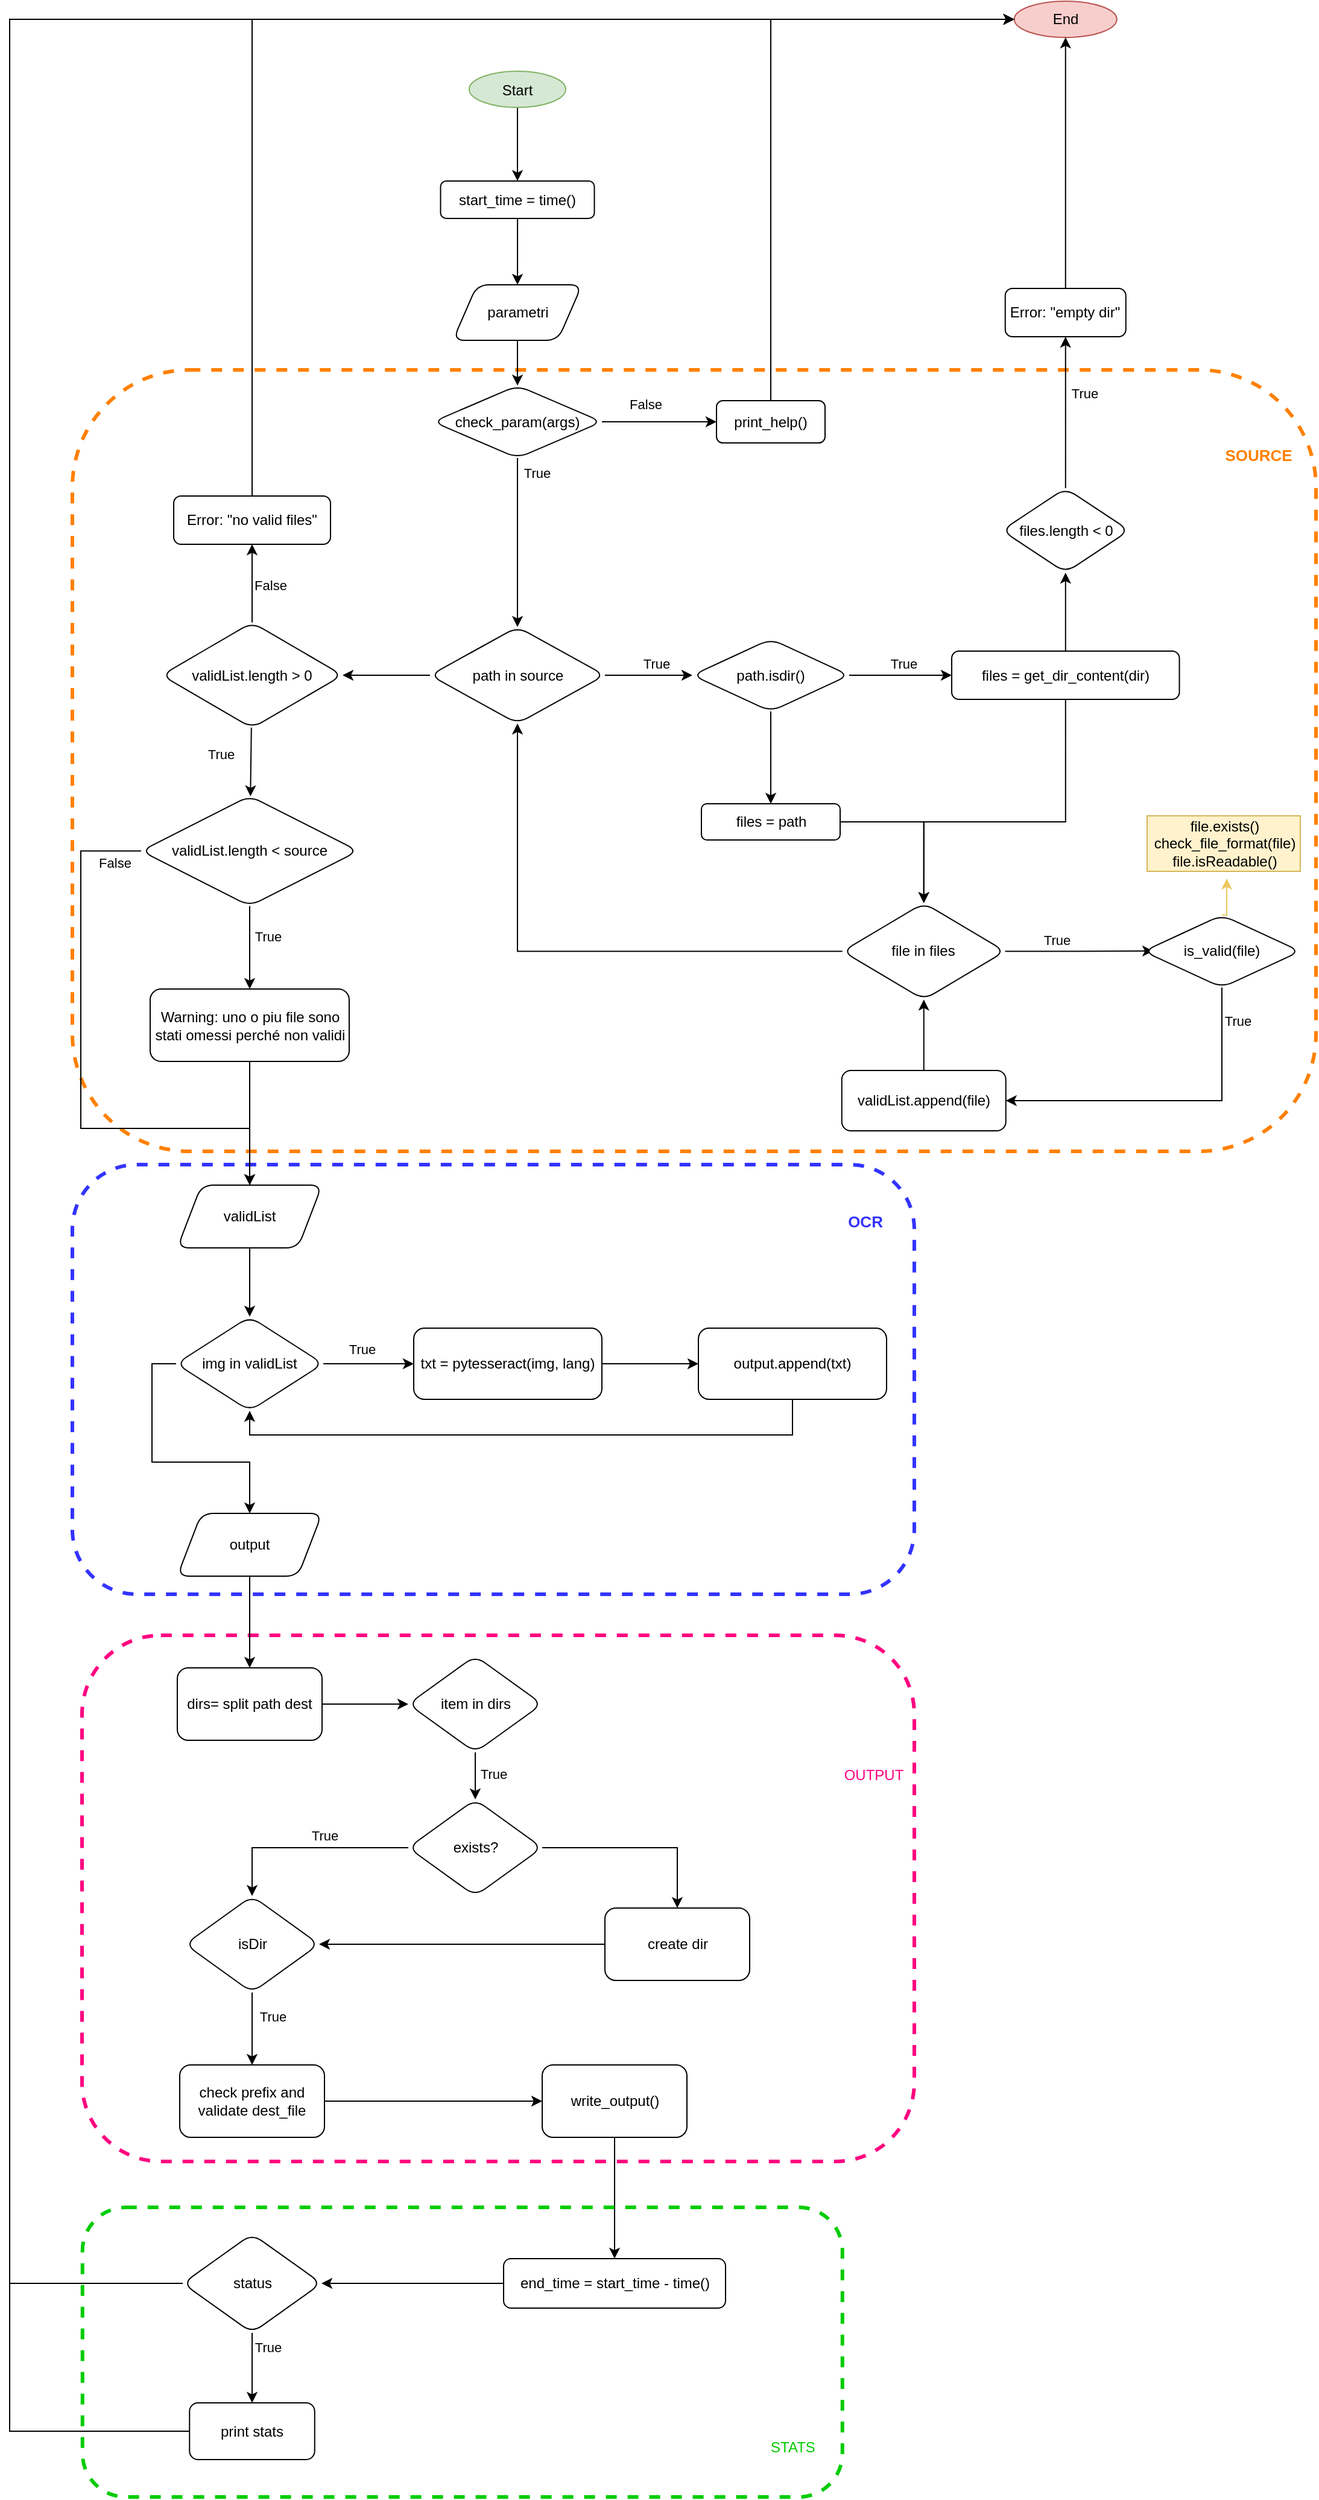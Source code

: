 <mxfile version="14.6.5" type="device"><diagram id="TkqrNkrm5r01jxr1-3gl" name="Page-1"><mxGraphModel dx="1422" dy="796" grid="1" gridSize="10" guides="1" tooltips="1" connect="1" arrows="1" fold="1" page="1" pageScale="1" pageWidth="1169" pageHeight="827" math="0" shadow="0"><root><mxCell id="0"/><mxCell id="1" parent="0"/><mxCell id="EfdA85_-IMZpigupaMLi-171" value="" style="group" vertex="1" connectable="0" parent="1"><mxGeometry x="512" y="1204" width="698" height="356" as="geometry"/></mxCell><mxCell id="EfdA85_-IMZpigupaMLi-1" value="" style="whiteSpace=wrap;html=1;rounded=1;fillColor=none;dashed=1;strokeWidth=3;strokeColor=#3333FF;" vertex="1" parent="EfdA85_-IMZpigupaMLi-171"><mxGeometry width="698" height="356" as="geometry"/></mxCell><mxCell id="EfdA85_-IMZpigupaMLi-72" value="&lt;span&gt;&lt;font size=&quot;1&quot; color=&quot;#3333ff&quot;&gt;&lt;b style=&quot;font-size: 13px&quot;&gt;OCR&lt;/b&gt;&lt;/font&gt;&lt;/span&gt;" style="text;html=1;resizable=0;autosize=1;align=center;verticalAlign=middle;points=[];fillColor=none;strokeColor=none;rounded=0;dashed=1;" vertex="1" parent="EfdA85_-IMZpigupaMLi-171"><mxGeometry x="637.88" y="37" width="39" height="19" as="geometry"/></mxCell><mxCell id="EfdA85_-IMZpigupaMLi-170" value="" style="group" vertex="1" connectable="0" parent="1"><mxGeometry x="512" y="545.5" width="1031" height="647.5" as="geometry"/></mxCell><mxCell id="EfdA85_-IMZpigupaMLi-2" value="" style="whiteSpace=wrap;html=1;rounded=1;fillColor=none;dashed=1;strokeColor=#FF8000;strokeWidth=3;" vertex="1" parent="EfdA85_-IMZpigupaMLi-170"><mxGeometry width="1031" height="647.5" as="geometry"/></mxCell><mxCell id="EfdA85_-IMZpigupaMLi-38" value="&lt;font color=&quot;#ff8000&quot;&gt;&lt;span style=&quot;font-size: 13px&quot;&gt;&lt;b&gt;SOURCE&lt;/b&gt;&lt;/span&gt;&lt;/font&gt;" style="text;html=1;resizable=0;autosize=1;align=center;verticalAlign=middle;points=[];fillColor=none;strokeColor=none;rounded=0;dashed=1;rotation=0;" vertex="1" parent="EfdA85_-IMZpigupaMLi-170"><mxGeometry x="948" y="60.5" width="70" height="20" as="geometry"/></mxCell><mxCell id="EfdA85_-IMZpigupaMLi-169" value="" style="group" vertex="1" connectable="0" parent="1"><mxGeometry x="520" y="1594" width="690" height="436" as="geometry"/></mxCell><mxCell id="EfdA85_-IMZpigupaMLi-167" value="" style="whiteSpace=wrap;html=1;rounded=1;fillColor=none;dashed=1;strokeWidth=3;strokeColor=#FF0080;" vertex="1" parent="EfdA85_-IMZpigupaMLi-169"><mxGeometry width="690" height="436" as="geometry"/></mxCell><mxCell id="EfdA85_-IMZpigupaMLi-168" value="OUTPUT" style="text;html=1;align=center;verticalAlign=middle;resizable=0;points=[];autosize=1;strokeColor=none;fontColor=#FF0080;" vertex="1" parent="EfdA85_-IMZpigupaMLi-169"><mxGeometry x="625.745" y="106" width="60" height="20" as="geometry"/></mxCell><mxCell id="EfdA85_-IMZpigupaMLi-3" value="" style="edgeStyle=orthogonalEdgeStyle;rounded=0;orthogonalLoop=1;jettySize=auto;html=1;entryX=0.5;entryY=0;entryDx=0;entryDy=0;" edge="1" parent="1" source="EfdA85_-IMZpigupaMLi-4" target="EfdA85_-IMZpigupaMLi-68"><mxGeometry relative="1" as="geometry"><mxPoint x="878.5" y="508.5" as="targetPoint"/></mxGeometry></mxCell><mxCell id="EfdA85_-IMZpigupaMLi-4" value="Start" style="ellipse;fillColor=#d5e8d4;strokeColor=#82b366;" vertex="1" parent="1"><mxGeometry x="841" y="298" width="80" height="30" as="geometry"/></mxCell><mxCell id="EfdA85_-IMZpigupaMLi-5" value="" style="edgeStyle=orthogonalEdgeStyle;rounded=0;orthogonalLoop=1;jettySize=auto;html=1;" edge="1" parent="1" source="EfdA85_-IMZpigupaMLi-6" target="EfdA85_-IMZpigupaMLi-11"><mxGeometry relative="1" as="geometry"/></mxCell><mxCell id="EfdA85_-IMZpigupaMLi-6" value="parametri" style="shape=parallelogram;perimeter=parallelogramPerimeter;whiteSpace=wrap;html=1;fixedSize=1;rounded=1;" vertex="1" parent="1"><mxGeometry x="827.5" y="475" width="107" height="46" as="geometry"/></mxCell><mxCell id="EfdA85_-IMZpigupaMLi-7" value="" style="edgeStyle=orthogonalEdgeStyle;rounded=0;orthogonalLoop=1;jettySize=auto;html=1;entryX=0.5;entryY=0;entryDx=0;entryDy=0;exitX=0.5;exitY=1;exitDx=0;exitDy=0;" edge="1" parent="1" source="EfdA85_-IMZpigupaMLi-11" target="EfdA85_-IMZpigupaMLi-18"><mxGeometry relative="1" as="geometry"><mxPoint x="891" y="556" as="sourcePoint"/><mxPoint x="891" y="618.5" as="targetPoint"/></mxGeometry></mxCell><mxCell id="EfdA85_-IMZpigupaMLi-8" value="True" style="edgeLabel;html=1;align=center;verticalAlign=middle;resizable=0;points=[];" vertex="1" connectable="0" parent="EfdA85_-IMZpigupaMLi-7"><mxGeometry x="-0.307" y="2" relative="1" as="geometry"><mxPoint x="14" y="-36.5" as="offset"/></mxGeometry></mxCell><mxCell id="EfdA85_-IMZpigupaMLi-9" style="edgeStyle=orthogonalEdgeStyle;rounded=0;orthogonalLoop=1;jettySize=auto;html=1;exitX=1;exitY=0.5;exitDx=0;exitDy=0;entryX=0;entryY=0.5;entryDx=0;entryDy=0;fontColor=#000000;" edge="1" parent="1" source="EfdA85_-IMZpigupaMLi-11" target="EfdA85_-IMZpigupaMLi-13"><mxGeometry relative="1" as="geometry"/></mxCell><mxCell id="EfdA85_-IMZpigupaMLi-10" value="False" style="edgeLabel;html=1;align=center;verticalAlign=middle;resizable=0;points=[];fontColor=#000000;" vertex="1" connectable="0" parent="EfdA85_-IMZpigupaMLi-9"><mxGeometry x="-0.305" y="3" relative="1" as="geometry"><mxPoint x="3" y="-11.5" as="offset"/></mxGeometry></mxCell><mxCell id="EfdA85_-IMZpigupaMLi-11" value="check_param(args)" style="rhombus;whiteSpace=wrap;html=1;rounded=1;" vertex="1" parent="1"><mxGeometry x="811" y="558.5" width="140" height="60" as="geometry"/></mxCell><mxCell id="EfdA85_-IMZpigupaMLi-12" value="" style="edgeStyle=orthogonalEdgeStyle;rounded=0;orthogonalLoop=1;jettySize=auto;html=1;exitX=0.5;exitY=0;exitDx=0;exitDy=0;entryX=0;entryY=0.5;entryDx=0;entryDy=0;" edge="1" parent="1" source="EfdA85_-IMZpigupaMLi-13" target="EfdA85_-IMZpigupaMLi-14"><mxGeometry relative="1" as="geometry"><mxPoint x="1371" y="431" as="targetPoint"/><Array as="points"><mxPoint x="1091" y="255"/></Array></mxGeometry></mxCell><mxCell id="EfdA85_-IMZpigupaMLi-13" value="print_help()" style="whiteSpace=wrap;html=1;rounded=1;" vertex="1" parent="1"><mxGeometry x="1046" y="571" width="90" height="35" as="geometry"/></mxCell><mxCell id="EfdA85_-IMZpigupaMLi-14" value="End" style="ellipse;whiteSpace=wrap;html=1;rounded=1;fillColor=#f8cecc;strokeColor=#b85450;" vertex="1" parent="1"><mxGeometry x="1292.89" y="240" width="85" height="30" as="geometry"/></mxCell><mxCell id="EfdA85_-IMZpigupaMLi-15" value="" style="edgeStyle=orthogonalEdgeStyle;rounded=0;orthogonalLoop=1;jettySize=auto;html=1;" edge="1" parent="1" source="EfdA85_-IMZpigupaMLi-18" target="EfdA85_-IMZpigupaMLi-22"><mxGeometry relative="1" as="geometry"><Array as="points"><mxPoint x="981" y="798.5"/><mxPoint x="981" y="798.5"/></Array></mxGeometry></mxCell><mxCell id="EfdA85_-IMZpigupaMLi-16" value="True" style="edgeLabel;html=1;align=center;verticalAlign=middle;resizable=0;points=[];" vertex="1" connectable="0" parent="EfdA85_-IMZpigupaMLi-15"><mxGeometry x="-0.248" y="1" relative="1" as="geometry"><mxPoint x="15" y="-9" as="offset"/></mxGeometry></mxCell><mxCell id="EfdA85_-IMZpigupaMLi-17" style="edgeStyle=orthogonalEdgeStyle;rounded=0;orthogonalLoop=1;jettySize=auto;html=1;exitX=0;exitY=0.5;exitDx=0;exitDy=0;entryX=1;entryY=0.5;entryDx=0;entryDy=0;fontColor=#000000;" edge="1" parent="1" source="EfdA85_-IMZpigupaMLi-18" target="EfdA85_-IMZpigupaMLi-43"><mxGeometry relative="1" as="geometry"/></mxCell><mxCell id="EfdA85_-IMZpigupaMLi-18" value="path in source" style="rhombus;whiteSpace=wrap;html=1;rounded=1;" vertex="1" parent="1"><mxGeometry x="808.5" y="758.5" width="145" height="80" as="geometry"/></mxCell><mxCell id="EfdA85_-IMZpigupaMLi-19" value="" style="edgeStyle=orthogonalEdgeStyle;rounded=0;orthogonalLoop=1;jettySize=auto;html=1;entryX=0;entryY=0.5;entryDx=0;entryDy=0;" edge="1" parent="1" source="EfdA85_-IMZpigupaMLi-22" target="EfdA85_-IMZpigupaMLi-54"><mxGeometry relative="1" as="geometry"><mxPoint x="1270.782" y="798.5" as="targetPoint"/><Array as="points"><mxPoint x="1241" y="799"/></Array></mxGeometry></mxCell><mxCell id="EfdA85_-IMZpigupaMLi-20" value="True" style="edgeLabel;html=1;align=center;verticalAlign=middle;resizable=0;points=[];" vertex="1" connectable="0" parent="EfdA85_-IMZpigupaMLi-19"><mxGeometry x="-0.29" y="-3" relative="1" as="geometry"><mxPoint x="15" y="-13" as="offset"/></mxGeometry></mxCell><mxCell id="EfdA85_-IMZpigupaMLi-21" value="" style="edgeStyle=orthogonalEdgeStyle;rounded=0;orthogonalLoop=1;jettySize=auto;html=1;fontColor=#000000;" edge="1" parent="1" source="EfdA85_-IMZpigupaMLi-22" target="EfdA85_-IMZpigupaMLi-59"><mxGeometry relative="1" as="geometry"/></mxCell><mxCell id="EfdA85_-IMZpigupaMLi-22" value="path.isdir()" style="rhombus;whiteSpace=wrap;html=1;rounded=1;" vertex="1" parent="1"><mxGeometry x="1026" y="768.5" width="130" height="60" as="geometry"/></mxCell><mxCell id="EfdA85_-IMZpigupaMLi-23" value="" style="edgeStyle=orthogonalEdgeStyle;rounded=0;orthogonalLoop=1;jettySize=auto;html=1;exitX=0.5;exitY=1;exitDx=0;exitDy=0;entryX=0.5;entryY=0;entryDx=0;entryDy=0;" edge="1" parent="1" source="EfdA85_-IMZpigupaMLi-54" target="EfdA85_-IMZpigupaMLi-31"><mxGeometry relative="1" as="geometry"><mxPoint x="1305.99" y="842.25" as="sourcePoint"/><mxPoint x="1217" y="987" as="targetPoint"/><Array as="points"><mxPoint x="1335" y="920"/><mxPoint x="1218" y="920"/></Array></mxGeometry></mxCell><mxCell id="EfdA85_-IMZpigupaMLi-24" style="edgeStyle=orthogonalEdgeStyle;rounded=0;orthogonalLoop=1;jettySize=auto;html=1;exitX=0.5;exitY=0;exitDx=0;exitDy=0;entryX=0.5;entryY=1;entryDx=0;entryDy=0;" edge="1" parent="1" source="EfdA85_-IMZpigupaMLi-25" target="EfdA85_-IMZpigupaMLi-14"><mxGeometry relative="1" as="geometry"><mxPoint x="1371" y="431" as="targetPoint"/><Array as="points"/></mxGeometry></mxCell><mxCell id="EfdA85_-IMZpigupaMLi-25" value="Error: &quot;empty dir&quot;" style="whiteSpace=wrap;html=1;rounded=1;" vertex="1" parent="1"><mxGeometry x="1285.38" y="478" width="100" height="40" as="geometry"/></mxCell><mxCell id="EfdA85_-IMZpigupaMLi-26" value="" style="edgeStyle=orthogonalEdgeStyle;rounded=0;orthogonalLoop=1;jettySize=auto;html=1;fontColor=#000000;" edge="1" parent="1" source="EfdA85_-IMZpigupaMLi-27" target="EfdA85_-IMZpigupaMLi-64"><mxGeometry relative="1" as="geometry"/></mxCell><mxCell id="EfdA85_-IMZpigupaMLi-27" value="validList" style="shape=parallelogram;perimeter=parallelogramPerimeter;whiteSpace=wrap;html=1;fixedSize=1;rounded=1;" vertex="1" parent="1"><mxGeometry x="599" y="1221" width="120" height="52" as="geometry"/></mxCell><mxCell id="EfdA85_-IMZpigupaMLi-28" style="edgeStyle=orthogonalEdgeStyle;rounded=0;orthogonalLoop=1;jettySize=auto;html=1;entryX=0.062;entryY=0.496;entryDx=0;entryDy=0;entryPerimeter=0;" edge="1" parent="1" source="EfdA85_-IMZpigupaMLi-31" target="EfdA85_-IMZpigupaMLi-35"><mxGeometry relative="1" as="geometry"><mxPoint x="1353" y="1027.25" as="targetPoint"/></mxGeometry></mxCell><mxCell id="EfdA85_-IMZpigupaMLi-29" value="True" style="edgeLabel;html=1;align=center;verticalAlign=middle;resizable=0;points=[];" vertex="1" connectable="0" parent="EfdA85_-IMZpigupaMLi-28"><mxGeometry x="-0.392" y="3" relative="1" as="geometry"><mxPoint x="5" y="-7" as="offset"/></mxGeometry></mxCell><mxCell id="EfdA85_-IMZpigupaMLi-30" style="edgeStyle=orthogonalEdgeStyle;rounded=0;orthogonalLoop=1;jettySize=auto;html=1;exitX=0;exitY=0.5;exitDx=0;exitDy=0;entryX=0.5;entryY=1;entryDx=0;entryDy=0;fontColor=#000000;" edge="1" parent="1" source="EfdA85_-IMZpigupaMLi-31" target="EfdA85_-IMZpigupaMLi-18"><mxGeometry relative="1" as="geometry"/></mxCell><mxCell id="EfdA85_-IMZpigupaMLi-31" value="file in files" style="rhombus;whiteSpace=wrap;html=1;rounded=1;" vertex="1" parent="1"><mxGeometry x="1150.38" y="987.25" width="135" height="80" as="geometry"/></mxCell><mxCell id="EfdA85_-IMZpigupaMLi-32" value="" style="edgeStyle=orthogonalEdgeStyle;rounded=0;orthogonalLoop=1;jettySize=auto;html=1;entryX=1;entryY=0.5;entryDx=0;entryDy=0;exitX=0.5;exitY=1;exitDx=0;exitDy=0;" edge="1" parent="1" source="EfdA85_-IMZpigupaMLi-35" target="EfdA85_-IMZpigupaMLi-37"><mxGeometry relative="1" as="geometry"><mxPoint x="1418" y="1057.25" as="sourcePoint"/><Array as="points"/></mxGeometry></mxCell><mxCell id="EfdA85_-IMZpigupaMLi-33" value="True" style="edgeLabel;html=1;align=center;verticalAlign=middle;resizable=0;points=[];" vertex="1" connectable="0" parent="EfdA85_-IMZpigupaMLi-32"><mxGeometry x="-0.282" y="3" relative="1" as="geometry"><mxPoint x="17" y="-69.25" as="offset"/></mxGeometry></mxCell><mxCell id="EfdA85_-IMZpigupaMLi-34" style="edgeStyle=orthogonalEdgeStyle;rounded=0;orthogonalLoop=1;jettySize=auto;html=1;exitX=0.5;exitY=0;exitDx=0;exitDy=0;fontColor=#000000;strokeColor=#EBC85E;entryX=0.52;entryY=1.13;entryDx=0;entryDy=0;entryPerimeter=0;" edge="1" parent="1" source="EfdA85_-IMZpigupaMLi-35" target="EfdA85_-IMZpigupaMLi-60"><mxGeometry relative="1" as="geometry"><mxPoint x="1418" y="997.25" as="sourcePoint"/><mxPoint x="1418.5" y="963" as="targetPoint"/></mxGeometry></mxCell><mxCell id="EfdA85_-IMZpigupaMLi-35" value="is_valid(file)" style="rhombus;whiteSpace=wrap;html=1;rounded=1;" vertex="1" parent="1"><mxGeometry x="1400" y="997.25" width="130" height="60" as="geometry"/></mxCell><mxCell id="EfdA85_-IMZpigupaMLi-36" style="edgeStyle=orthogonalEdgeStyle;rounded=0;orthogonalLoop=1;jettySize=auto;html=1;exitX=0.5;exitY=0;exitDx=0;exitDy=0;entryX=0.5;entryY=1;entryDx=0;entryDy=0;fontColor=#000000;" edge="1" parent="1" source="EfdA85_-IMZpigupaMLi-37" target="EfdA85_-IMZpigupaMLi-31"><mxGeometry relative="1" as="geometry"/></mxCell><mxCell id="EfdA85_-IMZpigupaMLi-37" value="validList.append(file)" style="whiteSpace=wrap;html=1;rounded=1;" vertex="1" parent="1"><mxGeometry x="1149.88" y="1126" width="136" height="50" as="geometry"/></mxCell><mxCell id="EfdA85_-IMZpigupaMLi-39" style="edgeStyle=orthogonalEdgeStyle;rounded=0;orthogonalLoop=1;jettySize=auto;html=1;exitX=0.5;exitY=0;exitDx=0;exitDy=0;entryX=0.5;entryY=1;entryDx=0;entryDy=0;fontColor=#000000;" edge="1" parent="1" source="EfdA85_-IMZpigupaMLi-43" target="EfdA85_-IMZpigupaMLi-45"><mxGeometry relative="1" as="geometry"/></mxCell><mxCell id="EfdA85_-IMZpigupaMLi-40" value="False" style="edgeLabel;html=1;align=center;verticalAlign=middle;resizable=0;points=[];fontColor=#000000;" vertex="1" connectable="0" parent="EfdA85_-IMZpigupaMLi-39"><mxGeometry x="-0.911" relative="1" as="geometry"><mxPoint x="15" y="-27.75" as="offset"/></mxGeometry></mxCell><mxCell id="EfdA85_-IMZpigupaMLi-41" value="" style="rounded=0;orthogonalLoop=1;jettySize=auto;html=1;fontColor=#000000;" edge="1" parent="1" source="EfdA85_-IMZpigupaMLi-43" target="EfdA85_-IMZpigupaMLi-50"><mxGeometry relative="1" as="geometry"/></mxCell><mxCell id="EfdA85_-IMZpigupaMLi-42" value="True" style="edgeLabel;html=1;align=center;verticalAlign=middle;resizable=0;points=[];fontColor=#000000;" vertex="1" connectable="0" parent="EfdA85_-IMZpigupaMLi-41"><mxGeometry x="0.483" y="-2" relative="1" as="geometry"><mxPoint x="-23" y="-20.25" as="offset"/></mxGeometry></mxCell><mxCell id="EfdA85_-IMZpigupaMLi-43" value="validList.length &amp;gt; 0" style="rhombus;whiteSpace=wrap;html=1;rounded=1;" vertex="1" parent="1"><mxGeometry x="586" y="754.75" width="150" height="87.5" as="geometry"/></mxCell><mxCell id="EfdA85_-IMZpigupaMLi-44" style="edgeStyle=orthogonalEdgeStyle;rounded=0;orthogonalLoop=1;jettySize=auto;html=1;exitX=0.5;exitY=0;exitDx=0;exitDy=0;entryX=0;entryY=0.5;entryDx=0;entryDy=0;fontColor=#000000;" edge="1" parent="1" source="EfdA85_-IMZpigupaMLi-45" target="EfdA85_-IMZpigupaMLi-14"><mxGeometry relative="1" as="geometry"/></mxCell><mxCell id="EfdA85_-IMZpigupaMLi-45" value="Error: &quot;no valid files&quot;" style="whiteSpace=wrap;html=1;rounded=1;" vertex="1" parent="1"><mxGeometry x="596" y="650" width="130" height="40" as="geometry"/></mxCell><mxCell id="EfdA85_-IMZpigupaMLi-46" value="" style="rounded=0;orthogonalLoop=1;jettySize=auto;html=1;fontColor=#000000;" edge="1" parent="1" source="EfdA85_-IMZpigupaMLi-50" target="EfdA85_-IMZpigupaMLi-52"><mxGeometry relative="1" as="geometry"/></mxCell><mxCell id="EfdA85_-IMZpigupaMLi-47" value="True" style="edgeLabel;html=1;align=center;verticalAlign=middle;resizable=0;points=[];fontColor=#000000;" vertex="1" connectable="0" parent="EfdA85_-IMZpigupaMLi-46"><mxGeometry x="-0.288" y="2" relative="1" as="geometry"><mxPoint x="13" as="offset"/></mxGeometry></mxCell><mxCell id="EfdA85_-IMZpigupaMLi-48" style="edgeStyle=orthogonalEdgeStyle;rounded=0;orthogonalLoop=1;jettySize=auto;html=1;exitX=0;exitY=0.5;exitDx=0;exitDy=0;entryX=0.5;entryY=0;entryDx=0;entryDy=0;fontColor=#000000;" edge="1" parent="1" source="EfdA85_-IMZpigupaMLi-50" target="EfdA85_-IMZpigupaMLi-27"><mxGeometry relative="1" as="geometry"><Array as="points"><mxPoint x="519" y="944"/><mxPoint x="519" y="1174"/><mxPoint x="659" y="1174"/></Array></mxGeometry></mxCell><mxCell id="EfdA85_-IMZpigupaMLi-49" value="False" style="edgeLabel;html=1;align=center;verticalAlign=middle;resizable=0;points=[];fontColor=#000000;" vertex="1" connectable="0" parent="EfdA85_-IMZpigupaMLi-48"><mxGeometry x="-0.747" y="3" relative="1" as="geometry"><mxPoint x="25" y="0.9" as="offset"/></mxGeometry></mxCell><mxCell id="EfdA85_-IMZpigupaMLi-50" value="validList.length &amp;lt; source" style="rhombus;whiteSpace=wrap;html=1;rounded=1;" vertex="1" parent="1"><mxGeometry x="569" y="898.5" width="180" height="91.25" as="geometry"/></mxCell><mxCell id="EfdA85_-IMZpigupaMLi-51" style="edgeStyle=orthogonalEdgeStyle;rounded=0;orthogonalLoop=1;jettySize=auto;html=1;exitX=0.5;exitY=1;exitDx=0;exitDy=0;entryX=0.5;entryY=0;entryDx=0;entryDy=0;fontColor=#000000;" edge="1" parent="1" source="EfdA85_-IMZpigupaMLi-52" target="EfdA85_-IMZpigupaMLi-27"><mxGeometry relative="1" as="geometry"/></mxCell><mxCell id="EfdA85_-IMZpigupaMLi-52" value="Warning: uno o piu file sono stati omessi perché non validi" style="whiteSpace=wrap;html=1;rounded=1;" vertex="1" parent="1"><mxGeometry x="576.5" y="1058.5" width="165" height="60" as="geometry"/></mxCell><mxCell id="EfdA85_-IMZpigupaMLi-53" value="" style="edgeStyle=orthogonalEdgeStyle;rounded=0;orthogonalLoop=1;jettySize=auto;html=1;fontColor=#000000;" edge="1" parent="1" source="EfdA85_-IMZpigupaMLi-54" target="EfdA85_-IMZpigupaMLi-57"><mxGeometry relative="1" as="geometry"/></mxCell><mxCell id="EfdA85_-IMZpigupaMLi-54" value="files = get_dir_content(dir)" style="whiteSpace=wrap;html=1;rounded=1;" vertex="1" parent="1"><mxGeometry x="1241.01" y="778.5" width="188.75" height="40" as="geometry"/></mxCell><mxCell id="EfdA85_-IMZpigupaMLi-55" style="edgeStyle=orthogonalEdgeStyle;rounded=0;orthogonalLoop=1;jettySize=auto;html=1;exitX=0.5;exitY=0;exitDx=0;exitDy=0;entryX=0.5;entryY=1;entryDx=0;entryDy=0;fontColor=#000000;" edge="1" parent="1" source="EfdA85_-IMZpigupaMLi-57" target="EfdA85_-IMZpigupaMLi-25"><mxGeometry relative="1" as="geometry"><Array as="points"><mxPoint x="1335" y="596"/><mxPoint x="1335" y="596"/></Array></mxGeometry></mxCell><mxCell id="EfdA85_-IMZpigupaMLi-56" value="True" style="edgeLabel;html=1;align=center;verticalAlign=middle;resizable=0;points=[];fontColor=#000000;" vertex="1" connectable="0" parent="EfdA85_-IMZpigupaMLi-55"><mxGeometry x="0.336" y="-3" relative="1" as="geometry"><mxPoint x="12.6" y="5.5" as="offset"/></mxGeometry></mxCell><mxCell id="EfdA85_-IMZpigupaMLi-57" value="files.length &amp;lt; 0" style="rhombus;whiteSpace=wrap;html=1;rounded=1;" vertex="1" parent="1"><mxGeometry x="1282.58" y="643.5" width="105.61" height="70" as="geometry"/></mxCell><mxCell id="EfdA85_-IMZpigupaMLi-58" style="edgeStyle=orthogonalEdgeStyle;rounded=0;orthogonalLoop=1;jettySize=auto;html=1;exitX=1;exitY=0.5;exitDx=0;exitDy=0;entryX=0.5;entryY=0;entryDx=0;entryDy=0;fontColor=#000000;" edge="1" parent="1" source="EfdA85_-IMZpigupaMLi-59" target="EfdA85_-IMZpigupaMLi-31"><mxGeometry relative="1" as="geometry"/></mxCell><mxCell id="EfdA85_-IMZpigupaMLi-59" value="files = path" style="whiteSpace=wrap;html=1;rounded=1;" vertex="1" parent="1"><mxGeometry x="1033.5" y="905" width="115" height="30" as="geometry"/></mxCell><mxCell id="EfdA85_-IMZpigupaMLi-60" value="file.exists()&lt;br&gt;check_file_format(file)&lt;br&gt;file.isReadable()" style="text;html=1;align=center;verticalAlign=middle;resizable=0;points=[];autosize=1;fillColor=#fff2cc;strokeColor=#d6b656;" vertex="1" parent="1"><mxGeometry x="1403" y="915" width="127" height="46" as="geometry"/></mxCell><mxCell id="EfdA85_-IMZpigupaMLi-61" value="" style="edgeStyle=orthogonalEdgeStyle;rounded=0;orthogonalLoop=1;jettySize=auto;html=1;strokeColor=#000000;fontColor=#000000;" edge="1" parent="1" source="EfdA85_-IMZpigupaMLi-64" target="EfdA85_-IMZpigupaMLi-66"><mxGeometry relative="1" as="geometry"><Array as="points"><mxPoint x="748" y="1369"/><mxPoint x="748" y="1369"/></Array></mxGeometry></mxCell><mxCell id="EfdA85_-IMZpigupaMLi-62" value="True" style="edgeLabel;html=1;align=center;verticalAlign=middle;resizable=0;points=[];fontColor=#000000;" vertex="1" connectable="0" parent="EfdA85_-IMZpigupaMLi-61"><mxGeometry x="-0.313" y="-1" relative="1" as="geometry"><mxPoint x="6" y="-13" as="offset"/></mxGeometry></mxCell><mxCell id="EfdA85_-IMZpigupaMLi-63" value="" style="edgeStyle=orthogonalEdgeStyle;rounded=0;orthogonalLoop=1;jettySize=auto;html=1;strokeColor=#000000;fontColor=#000000;exitX=0;exitY=0.5;exitDx=0;exitDy=0;entryX=0.5;entryY=0;entryDx=0;entryDy=0;" edge="1" parent="1" source="EfdA85_-IMZpigupaMLi-64" target="EfdA85_-IMZpigupaMLi-71"><mxGeometry relative="1" as="geometry"><mxPoint x="659" y="1506" as="targetPoint"/></mxGeometry></mxCell><mxCell id="EfdA85_-IMZpigupaMLi-64" value="img in validList" style="rhombus;whiteSpace=wrap;html=1;rounded=1;" vertex="1" parent="1"><mxGeometry x="598" y="1330" width="122" height="78" as="geometry"/></mxCell><mxCell id="EfdA85_-IMZpigupaMLi-65" value="" style="edgeStyle=orthogonalEdgeStyle;rounded=0;orthogonalLoop=1;jettySize=auto;html=1;strokeColor=#000000;fontColor=#000000;" edge="1" parent="1" source="EfdA85_-IMZpigupaMLi-66" target="EfdA85_-IMZpigupaMLi-70"><mxGeometry relative="1" as="geometry"/></mxCell><mxCell id="EfdA85_-IMZpigupaMLi-66" value="txt = pytesseract(img, lang)" style="whiteSpace=wrap;html=1;rounded=1;" vertex="1" parent="1"><mxGeometry x="795" y="1339.5" width="156" height="59" as="geometry"/></mxCell><mxCell id="EfdA85_-IMZpigupaMLi-67" value="" style="edgeStyle=orthogonalEdgeStyle;rounded=0;orthogonalLoop=1;jettySize=auto;html=1;strokeColor=#000000;fontColor=#000000;" edge="1" parent="1" source="EfdA85_-IMZpigupaMLi-68" target="EfdA85_-IMZpigupaMLi-6"><mxGeometry relative="1" as="geometry"/></mxCell><mxCell id="EfdA85_-IMZpigupaMLi-68" value="start_time = time()" style="whiteSpace=wrap;html=1;rounded=1;" vertex="1" parent="1"><mxGeometry x="817.25" y="389" width="127.5" height="31" as="geometry"/></mxCell><mxCell id="EfdA85_-IMZpigupaMLi-69" style="edgeStyle=orthogonalEdgeStyle;rounded=0;orthogonalLoop=1;jettySize=auto;html=1;exitX=0.5;exitY=1;exitDx=0;exitDy=0;entryX=0.5;entryY=1;entryDx=0;entryDy=0;strokeColor=#000000;fontColor=#000000;" edge="1" parent="1" source="EfdA85_-IMZpigupaMLi-70" target="EfdA85_-IMZpigupaMLi-64"><mxGeometry relative="1" as="geometry"/></mxCell><mxCell id="EfdA85_-IMZpigupaMLi-70" value="output.append(txt)" style="whiteSpace=wrap;html=1;rounded=1;" vertex="1" parent="1"><mxGeometry x="1031" y="1339.5" width="156" height="59" as="geometry"/></mxCell><mxCell id="EfdA85_-IMZpigupaMLi-145" value="" style="edgeStyle=orthogonalEdgeStyle;rounded=0;orthogonalLoop=1;jettySize=auto;html=1;" edge="1" parent="1" source="EfdA85_-IMZpigupaMLi-71" target="EfdA85_-IMZpigupaMLi-144"><mxGeometry relative="1" as="geometry"/></mxCell><mxCell id="EfdA85_-IMZpigupaMLi-71" value="output" style="shape=parallelogram;perimeter=parallelogramPerimeter;whiteSpace=wrap;html=1;fixedSize=1;rounded=1;" vertex="1" parent="1"><mxGeometry x="599" y="1493" width="120" height="52" as="geometry"/></mxCell><mxCell id="EfdA85_-IMZpigupaMLi-73" value="" style="edgeStyle=orthogonalEdgeStyle;rounded=0;orthogonalLoop=1;jettySize=auto;html=1;strokeColor=#000000;fontColor=#000000;exitX=0.5;exitY=1;exitDx=0;exitDy=0;" edge="1" parent="1" source="EfdA85_-IMZpigupaMLi-75" target="EfdA85_-IMZpigupaMLi-77"><mxGeometry relative="1" as="geometry"><mxPoint x="715.5" y="2687" as="sourcePoint"/></mxGeometry></mxCell><mxCell id="EfdA85_-IMZpigupaMLi-173" value="&lt;font color=&quot;#000000&quot;&gt;True&lt;/font&gt;" style="edgeLabel;html=1;align=center;verticalAlign=middle;resizable=0;points=[];fontColor=#FF0080;" vertex="1" connectable="0" parent="EfdA85_-IMZpigupaMLi-73"><mxGeometry x="-0.008" y="-1" relative="1" as="geometry"><mxPoint x="14" y="-17" as="offset"/></mxGeometry></mxCell><mxCell id="EfdA85_-IMZpigupaMLi-74" style="edgeStyle=orthogonalEdgeStyle;rounded=0;orthogonalLoop=1;jettySize=auto;html=1;exitX=0;exitY=0.5;exitDx=0;exitDy=0;entryX=0;entryY=0.5;entryDx=0;entryDy=0;strokeColor=#000000;fontColor=#000000;" edge="1" parent="1" source="EfdA85_-IMZpigupaMLi-75" target="EfdA85_-IMZpigupaMLi-14"><mxGeometry relative="1" as="geometry"><Array as="points"><mxPoint x="460" y="2131"/><mxPoint x="460" y="255"/></Array></mxGeometry></mxCell><mxCell id="EfdA85_-IMZpigupaMLi-76" style="edgeStyle=orthogonalEdgeStyle;rounded=0;orthogonalLoop=1;jettySize=auto;html=1;exitX=0;exitY=0.5;exitDx=0;exitDy=0;entryX=0;entryY=0.5;entryDx=0;entryDy=0;strokeColor=#000000;fontColor=#000000;" edge="1" parent="1" source="EfdA85_-IMZpigupaMLi-77" target="EfdA85_-IMZpigupaMLi-14"><mxGeometry relative="1" as="geometry"><Array as="points"><mxPoint x="460" y="2254"/><mxPoint x="460" y="255"/></Array></mxGeometry></mxCell><mxCell id="EfdA85_-IMZpigupaMLi-77" value="print stats" style="whiteSpace=wrap;html=1;rounded=1;" vertex="1" parent="1"><mxGeometry x="609.13" y="2230" width="103.75" height="47" as="geometry"/></mxCell><mxCell id="EfdA85_-IMZpigupaMLi-78" style="edgeStyle=orthogonalEdgeStyle;rounded=0;orthogonalLoop=1;jettySize=auto;html=1;entryX=1;entryY=0.5;entryDx=0;entryDy=0;strokeColor=#000000;fontColor=#000000;exitX=0;exitY=0.5;exitDx=0;exitDy=0;" edge="1" parent="1" source="EfdA85_-IMZpigupaMLi-79" target="EfdA85_-IMZpigupaMLi-75"><mxGeometry relative="1" as="geometry"/></mxCell><mxCell id="EfdA85_-IMZpigupaMLi-79" value="end_time = start_time - time()" style="whiteSpace=wrap;html=1;rounded=1;" vertex="1" parent="1"><mxGeometry x="869.5" y="2110.5" width="184" height="41" as="geometry"/></mxCell><mxCell id="EfdA85_-IMZpigupaMLi-147" value="" style="edgeStyle=orthogonalEdgeStyle;rounded=0;orthogonalLoop=1;jettySize=auto;html=1;" edge="1" parent="1" source="EfdA85_-IMZpigupaMLi-144" target="EfdA85_-IMZpigupaMLi-146"><mxGeometry relative="1" as="geometry"/></mxCell><mxCell id="EfdA85_-IMZpigupaMLi-144" value="dirs= split path dest" style="whiteSpace=wrap;html=1;rounded=1;" vertex="1" parent="1"><mxGeometry x="599" y="1621" width="120" height="60" as="geometry"/></mxCell><mxCell id="EfdA85_-IMZpigupaMLi-149" value="" style="edgeStyle=orthogonalEdgeStyle;rounded=0;orthogonalLoop=1;jettySize=auto;html=1;" edge="1" parent="1" source="EfdA85_-IMZpigupaMLi-146" target="EfdA85_-IMZpigupaMLi-148"><mxGeometry relative="1" as="geometry"/></mxCell><mxCell id="EfdA85_-IMZpigupaMLi-150" value="True" style="edgeLabel;html=1;align=center;verticalAlign=middle;resizable=0;points=[];" vertex="1" connectable="0" parent="EfdA85_-IMZpigupaMLi-149"><mxGeometry x="-0.124" y="2" relative="1" as="geometry"><mxPoint x="13" as="offset"/></mxGeometry></mxCell><mxCell id="EfdA85_-IMZpigupaMLi-146" value="item in dirs" style="rhombus;whiteSpace=wrap;html=1;rounded=1;" vertex="1" parent="1"><mxGeometry x="790.5" y="1611" width="111" height="80" as="geometry"/></mxCell><mxCell id="EfdA85_-IMZpigupaMLi-154" value="" style="edgeStyle=orthogonalEdgeStyle;rounded=0;orthogonalLoop=1;jettySize=auto;html=1;" edge="1" parent="1" source="EfdA85_-IMZpigupaMLi-148" target="EfdA85_-IMZpigupaMLi-153"><mxGeometry relative="1" as="geometry"/></mxCell><mxCell id="EfdA85_-IMZpigupaMLi-156" value="" style="edgeStyle=orthogonalEdgeStyle;rounded=0;orthogonalLoop=1;jettySize=auto;html=1;entryX=0.5;entryY=0;entryDx=0;entryDy=0;" edge="1" parent="1" source="EfdA85_-IMZpigupaMLi-148" target="EfdA85_-IMZpigupaMLi-155"><mxGeometry relative="1" as="geometry"/></mxCell><mxCell id="EfdA85_-IMZpigupaMLi-158" value="True" style="edgeLabel;html=1;align=center;verticalAlign=middle;resizable=0;points=[];" vertex="1" connectable="0" parent="EfdA85_-IMZpigupaMLi-156"><mxGeometry x="-0.211" y="-1" relative="1" as="geometry"><mxPoint x="-3" y="-9" as="offset"/></mxGeometry></mxCell><mxCell id="EfdA85_-IMZpigupaMLi-148" value="exists?" style="rhombus;whiteSpace=wrap;html=1;rounded=1;" vertex="1" parent="1"><mxGeometry x="790.5" y="1730" width="111" height="80" as="geometry"/></mxCell><mxCell id="EfdA85_-IMZpigupaMLi-163" value="" style="edgeStyle=orthogonalEdgeStyle;rounded=0;orthogonalLoop=1;jettySize=auto;html=1;entryX=1;entryY=0.5;entryDx=0;entryDy=0;" edge="1" parent="1" source="EfdA85_-IMZpigupaMLi-153" target="EfdA85_-IMZpigupaMLi-155"><mxGeometry relative="1" as="geometry"/></mxCell><mxCell id="EfdA85_-IMZpigupaMLi-153" value="create dir" style="whiteSpace=wrap;html=1;rounded=1;" vertex="1" parent="1"><mxGeometry x="953.5" y="1820" width="120" height="60" as="geometry"/></mxCell><mxCell id="EfdA85_-IMZpigupaMLi-160" value="" style="edgeStyle=orthogonalEdgeStyle;rounded=0;orthogonalLoop=1;jettySize=auto;html=1;exitX=0.5;exitY=1;exitDx=0;exitDy=0;" edge="1" parent="1" source="EfdA85_-IMZpigupaMLi-155" target="EfdA85_-IMZpigupaMLi-159"><mxGeometry relative="1" as="geometry"><Array as="points"><mxPoint x="661" y="1930"/><mxPoint x="661" y="1930"/></Array></mxGeometry></mxCell><mxCell id="EfdA85_-IMZpigupaMLi-172" value="&lt;font color=&quot;#000000&quot;&gt;True&lt;br&gt;&lt;/font&gt;" style="edgeLabel;html=1;align=center;verticalAlign=middle;resizable=0;points=[];fontColor=#FF0080;" vertex="1" connectable="0" parent="EfdA85_-IMZpigupaMLi-160"><mxGeometry x="-0.262" y="-3" relative="1" as="geometry"><mxPoint x="20" y="-2" as="offset"/></mxGeometry></mxCell><mxCell id="EfdA85_-IMZpigupaMLi-155" value="isDir" style="rhombus;whiteSpace=wrap;html=1;rounded=1;" vertex="1" parent="1"><mxGeometry x="605.5" y="1810" width="111" height="80" as="geometry"/></mxCell><mxCell id="EfdA85_-IMZpigupaMLi-162" value="" style="edgeStyle=orthogonalEdgeStyle;rounded=0;orthogonalLoop=1;jettySize=auto;html=1;" edge="1" parent="1" source="EfdA85_-IMZpigupaMLi-159" target="EfdA85_-IMZpigupaMLi-161"><mxGeometry relative="1" as="geometry"/></mxCell><mxCell id="EfdA85_-IMZpigupaMLi-159" value="check prefix and validate dest_file" style="whiteSpace=wrap;html=1;rounded=1;" vertex="1" parent="1"><mxGeometry x="601" y="1950" width="120" height="60" as="geometry"/></mxCell><mxCell id="EfdA85_-IMZpigupaMLi-164" value="" style="edgeStyle=orthogonalEdgeStyle;rounded=0;orthogonalLoop=1;jettySize=auto;html=1;exitX=0.5;exitY=1;exitDx=0;exitDy=0;" edge="1" parent="1" source="EfdA85_-IMZpigupaMLi-161" target="EfdA85_-IMZpigupaMLi-79"><mxGeometry relative="1" as="geometry"/></mxCell><mxCell id="EfdA85_-IMZpigupaMLi-161" value="write_output()" style="whiteSpace=wrap;html=1;rounded=1;" vertex="1" parent="1"><mxGeometry x="901.5" y="1950" width="120" height="60" as="geometry"/></mxCell><mxCell id="EfdA85_-IMZpigupaMLi-75" value="status" style="rhombus;whiteSpace=wrap;html=1;rounded=1;" vertex="1" parent="1"><mxGeometry x="603.5" y="2090" width="115" height="82" as="geometry"/></mxCell><mxCell id="EfdA85_-IMZpigupaMLi-166" value="" style="group" vertex="1" connectable="0" parent="1"><mxGeometry x="520.38" y="2068" width="630.0" height="240" as="geometry"/></mxCell><mxCell id="EfdA85_-IMZpigupaMLi-139" value="" style="whiteSpace=wrap;html=1;rounded=1;fillColor=none;dashed=1;strokeWidth=3;strokeColor=#00CC00;" vertex="1" parent="EfdA85_-IMZpigupaMLi-166"><mxGeometry width="630" height="240" as="geometry"/></mxCell><mxCell id="EfdA85_-IMZpigupaMLi-140" value="&lt;font&gt;STATS&lt;/font&gt;" style="text;html=1;strokeColor=none;fillColor=none;align=center;verticalAlign=middle;whiteSpace=wrap;rounded=0;fontColor=#00CC00;" vertex="1" parent="EfdA85_-IMZpigupaMLi-166"><mxGeometry x="567.12" y="189" width="43" height="20" as="geometry"/></mxCell></root></mxGraphModel></diagram></mxfile>